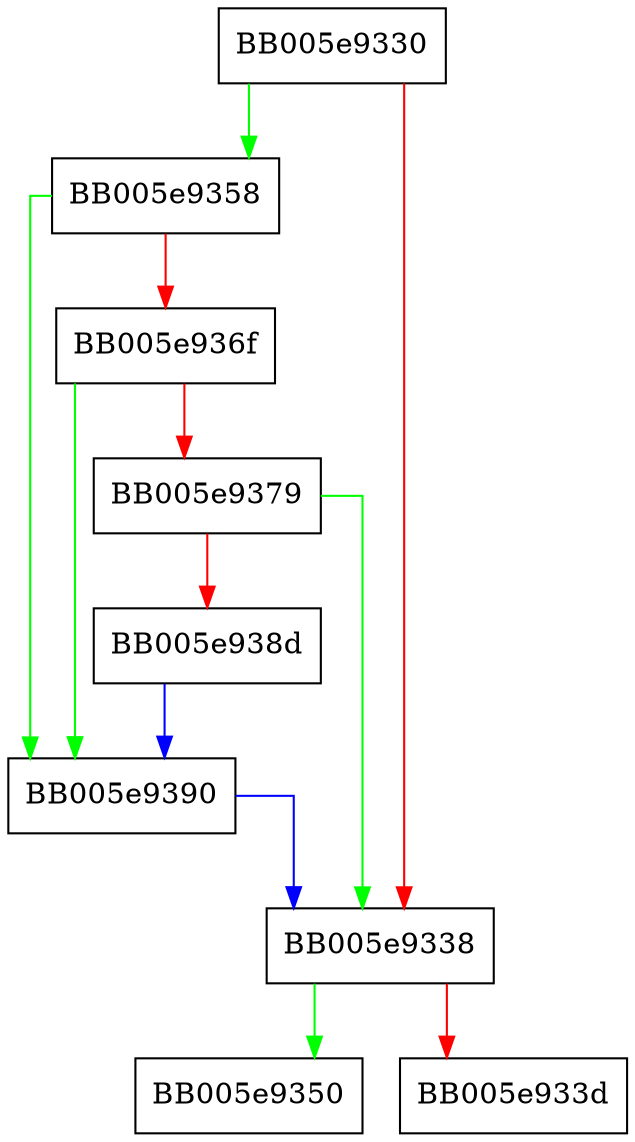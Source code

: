 digraph ossl_lib_ctx_get_data {
  node [shape="box"];
  graph [splines=ortho];
  BB005e9330 -> BB005e9358 [color="green"];
  BB005e9330 -> BB005e9338 [color="red"];
  BB005e9338 -> BB005e9350 [color="green"];
  BB005e9338 -> BB005e933d [color="red"];
  BB005e9358 -> BB005e9390 [color="green"];
  BB005e9358 -> BB005e936f [color="red"];
  BB005e936f -> BB005e9390 [color="green"];
  BB005e936f -> BB005e9379 [color="red"];
  BB005e9379 -> BB005e9338 [color="green"];
  BB005e9379 -> BB005e938d [color="red"];
  BB005e938d -> BB005e9390 [color="blue"];
  BB005e9390 -> BB005e9338 [color="blue"];
}